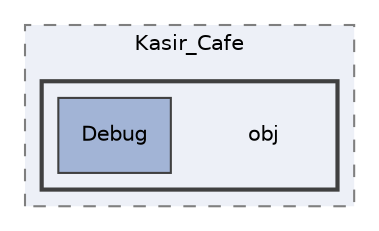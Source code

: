 digraph "Kasir_Cafe/Kasir_Cafe/obj"
{
 // LATEX_PDF_SIZE
  edge [fontname="Helvetica",fontsize="10",labelfontname="Helvetica",labelfontsize="10"];
  node [fontname="Helvetica",fontsize="10",shape=record];
  compound=true
  subgraph clusterdir_3ac057bda5bdc5b40b0ec070c56be5b2 {
    graph [ bgcolor="#edf0f7", pencolor="grey50", style="filled,dashed,", label="Kasir_Cafe", fontname="Helvetica", fontsize="10", URL="dir_3ac057bda5bdc5b40b0ec070c56be5b2.html"]
  subgraph clusterdir_9f990e3d7950f5da09bab9782a50fc2f {
    graph [ bgcolor="#edf0f7", pencolor="grey25", style="filled,bold,", label="", fontname="Helvetica", fontsize="10", URL="dir_9f990e3d7950f5da09bab9782a50fc2f.html"]
    dir_9f990e3d7950f5da09bab9782a50fc2f [shape=plaintext, label="obj"];
  dir_4bdcddc26cfc65ba6fbfa3b501dd592b [shape=box, label="Debug", style="filled,", fillcolor="#a2b4d6", color="grey25", URL="dir_4bdcddc26cfc65ba6fbfa3b501dd592b.html"];
  }
  }
}
